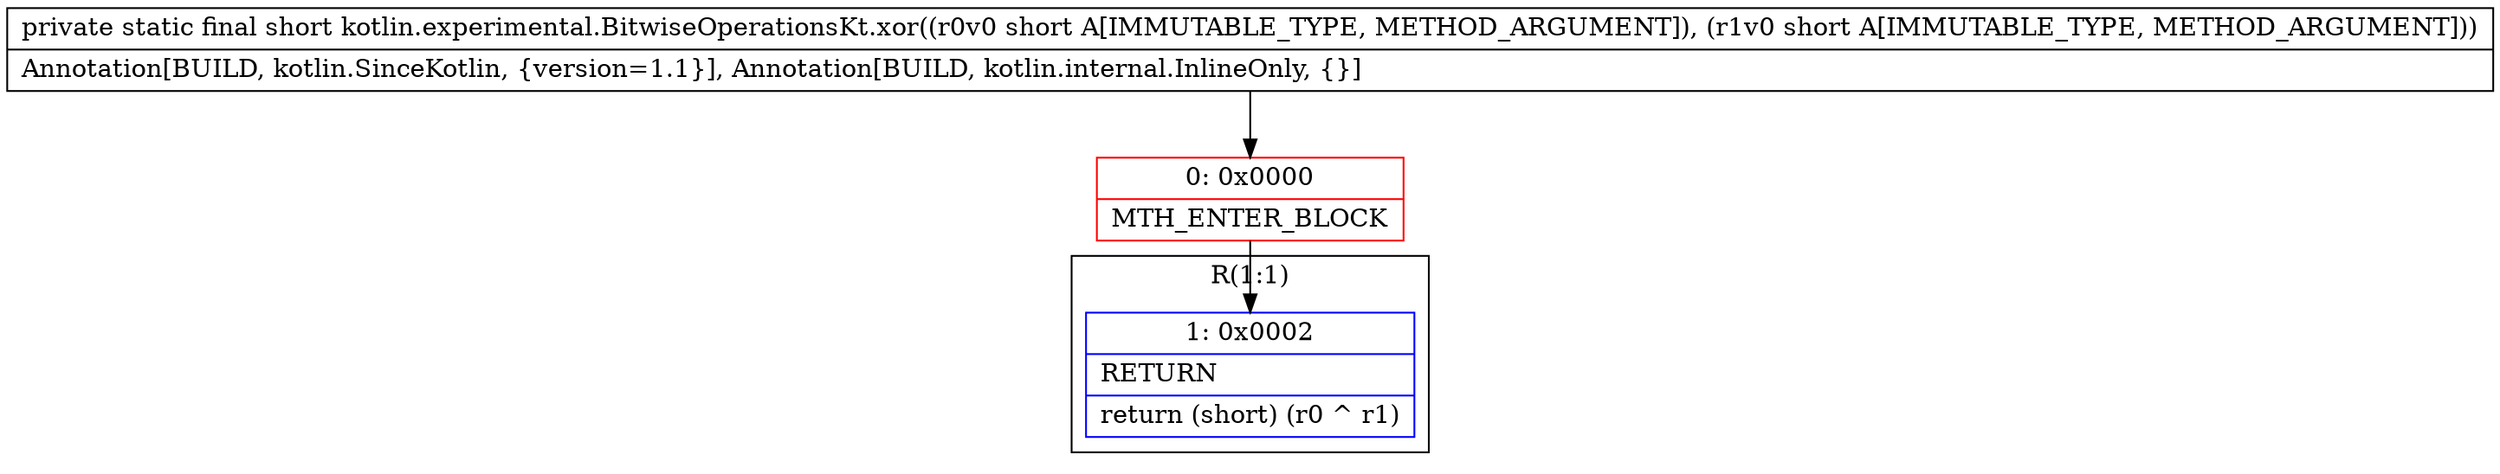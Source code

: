 digraph "CFG forkotlin.experimental.BitwiseOperationsKt.xor(SS)S" {
subgraph cluster_Region_1534302866 {
label = "R(1:1)";
node [shape=record,color=blue];
Node_1 [shape=record,label="{1\:\ 0x0002|RETURN\l|return (short) (r0 ^ r1)\l}"];
}
Node_0 [shape=record,color=red,label="{0\:\ 0x0000|MTH_ENTER_BLOCK\l}"];
MethodNode[shape=record,label="{private static final short kotlin.experimental.BitwiseOperationsKt.xor((r0v0 short A[IMMUTABLE_TYPE, METHOD_ARGUMENT]), (r1v0 short A[IMMUTABLE_TYPE, METHOD_ARGUMENT]))  | Annotation[BUILD, kotlin.SinceKotlin, \{version=1.1\}], Annotation[BUILD, kotlin.internal.InlineOnly, \{\}]\l}"];
MethodNode -> Node_0;
Node_0 -> Node_1;
}

